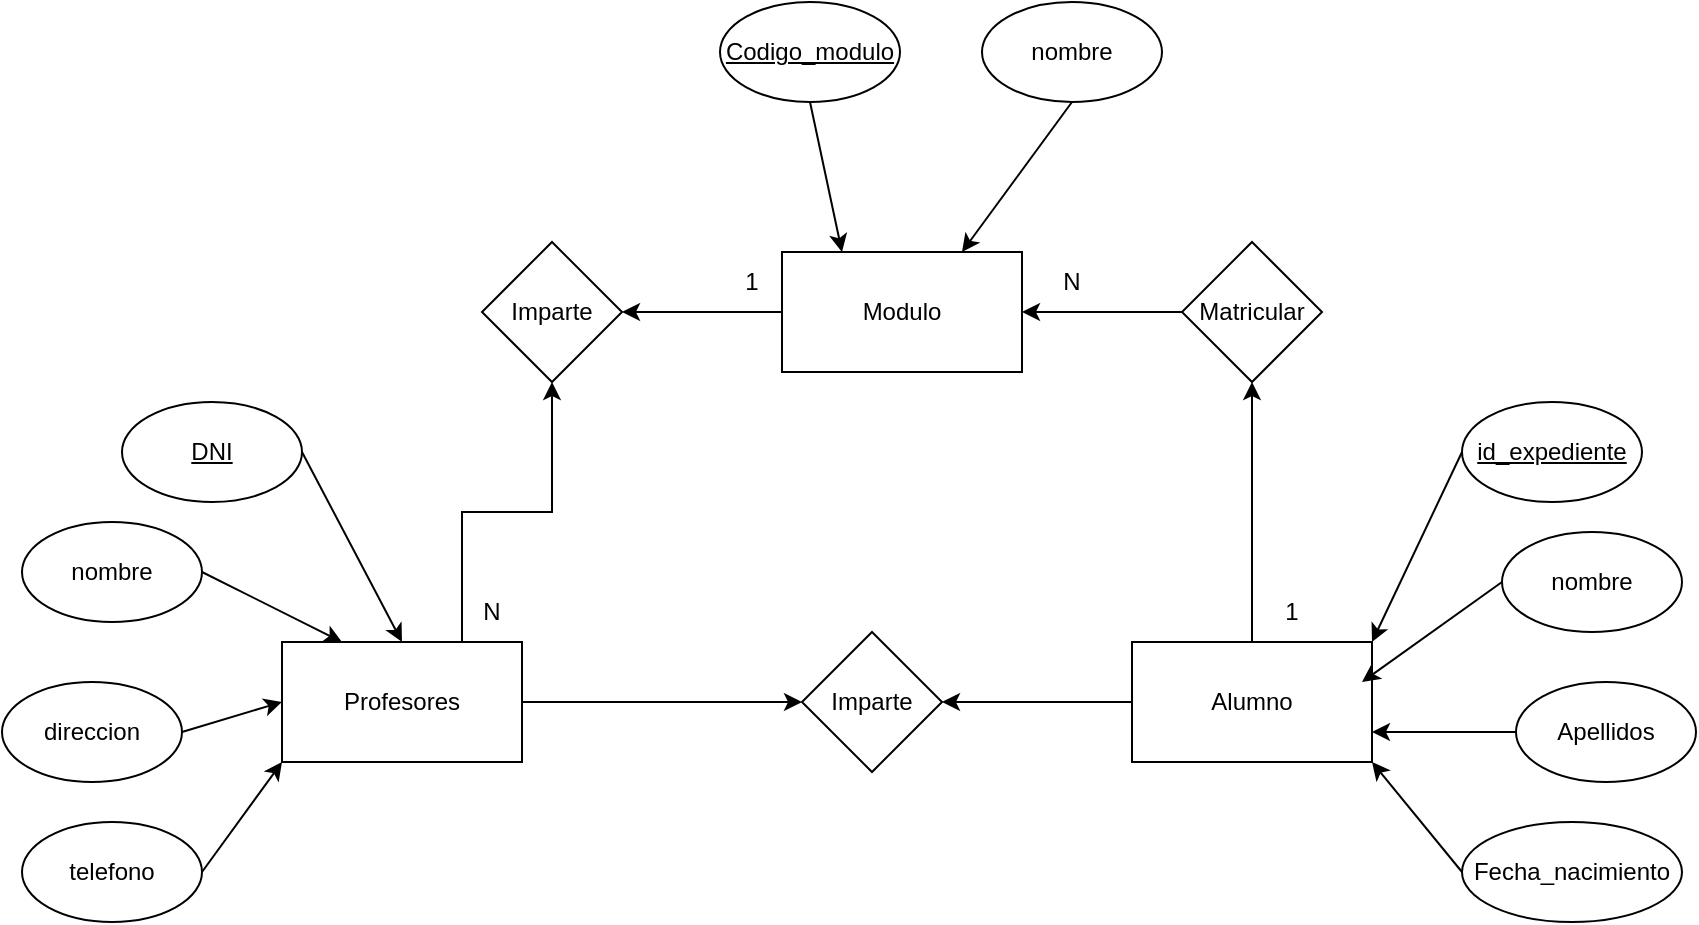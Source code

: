 <mxfile version="24.6.4" type="github">
  <diagram name="Página-1" id="NpOXHV-QXeUyOOc_j8zm">
    <mxGraphModel dx="2394" dy="1251" grid="1" gridSize="10" guides="1" tooltips="1" connect="1" arrows="1" fold="1" page="1" pageScale="1" pageWidth="827" pageHeight="1169" math="0" shadow="0">
      <root>
        <mxCell id="0" />
        <mxCell id="1" parent="0" />
        <mxCell id="fqqIP6eFxA6m0LQGmO3t-14" style="edgeStyle=orthogonalEdgeStyle;rounded=0;orthogonalLoop=1;jettySize=auto;html=1;entryX=0.5;entryY=1;entryDx=0;entryDy=0;exitX=0.75;exitY=0;exitDx=0;exitDy=0;" edge="1" parent="1" source="fqqIP6eFxA6m0LQGmO3t-1" target="fqqIP6eFxA6m0LQGmO3t-13">
          <mxGeometry relative="1" as="geometry" />
        </mxCell>
        <mxCell id="fqqIP6eFxA6m0LQGmO3t-37" style="edgeStyle=orthogonalEdgeStyle;rounded=0;orthogonalLoop=1;jettySize=auto;html=1;entryX=0;entryY=0.5;entryDx=0;entryDy=0;" edge="1" parent="1" source="fqqIP6eFxA6m0LQGmO3t-1" target="fqqIP6eFxA6m0LQGmO3t-35">
          <mxGeometry relative="1" as="geometry" />
        </mxCell>
        <mxCell id="fqqIP6eFxA6m0LQGmO3t-1" value="Profesores" style="rounded=0;whiteSpace=wrap;html=1;strokeColor=default;align=center;verticalAlign=middle;fontFamily=Helvetica;fontSize=12;fontColor=default;fillColor=default;" vertex="1" parent="1">
          <mxGeometry x="510" y="690" width="120" height="60" as="geometry" />
        </mxCell>
        <mxCell id="fqqIP6eFxA6m0LQGmO3t-2" value="Modulo" style="rounded=0;whiteSpace=wrap;html=1;strokeColor=default;align=center;verticalAlign=middle;fontFamily=Helvetica;fontSize=12;fontColor=default;fillColor=default;" vertex="1" parent="1">
          <mxGeometry x="760" y="495" width="120" height="60" as="geometry" />
        </mxCell>
        <mxCell id="fqqIP6eFxA6m0LQGmO3t-23" style="edgeStyle=orthogonalEdgeStyle;rounded=0;orthogonalLoop=1;jettySize=auto;html=1;entryX=0.5;entryY=1;entryDx=0;entryDy=0;" edge="1" parent="1" source="fqqIP6eFxA6m0LQGmO3t-3" target="fqqIP6eFxA6m0LQGmO3t-22">
          <mxGeometry relative="1" as="geometry" />
        </mxCell>
        <mxCell id="fqqIP6eFxA6m0LQGmO3t-36" style="edgeStyle=orthogonalEdgeStyle;rounded=0;orthogonalLoop=1;jettySize=auto;html=1;entryX=1;entryY=0.5;entryDx=0;entryDy=0;" edge="1" parent="1" source="fqqIP6eFxA6m0LQGmO3t-3" target="fqqIP6eFxA6m0LQGmO3t-35">
          <mxGeometry relative="1" as="geometry" />
        </mxCell>
        <mxCell id="fqqIP6eFxA6m0LQGmO3t-3" value="Alumno" style="rounded=0;whiteSpace=wrap;html=1;strokeColor=default;align=center;verticalAlign=middle;fontFamily=Helvetica;fontSize=12;fontColor=default;fillColor=default;" vertex="1" parent="1">
          <mxGeometry x="935" y="690" width="120" height="60" as="geometry" />
        </mxCell>
        <mxCell id="fqqIP6eFxA6m0LQGmO3t-5" value="&lt;u&gt;DNI&lt;/u&gt;" style="ellipse;whiteSpace=wrap;html=1;" vertex="1" parent="1">
          <mxGeometry x="430" y="570" width="90" height="50" as="geometry" />
        </mxCell>
        <mxCell id="fqqIP6eFxA6m0LQGmO3t-6" value="nombre" style="ellipse;whiteSpace=wrap;html=1;" vertex="1" parent="1">
          <mxGeometry x="380" y="630" width="90" height="50" as="geometry" />
        </mxCell>
        <mxCell id="fqqIP6eFxA6m0LQGmO3t-7" value="direccion" style="ellipse;whiteSpace=wrap;html=1;" vertex="1" parent="1">
          <mxGeometry x="370" y="710" width="90" height="50" as="geometry" />
        </mxCell>
        <mxCell id="fqqIP6eFxA6m0LQGmO3t-8" value="telefono" style="ellipse;whiteSpace=wrap;html=1;" vertex="1" parent="1">
          <mxGeometry x="380" y="780" width="90" height="50" as="geometry" />
        </mxCell>
        <mxCell id="fqqIP6eFxA6m0LQGmO3t-9" value="" style="endArrow=classic;html=1;rounded=0;exitX=1;exitY=0.5;exitDx=0;exitDy=0;entryX=0.5;entryY=0;entryDx=0;entryDy=0;" edge="1" parent="1" source="fqqIP6eFxA6m0LQGmO3t-5" target="fqqIP6eFxA6m0LQGmO3t-1">
          <mxGeometry width="50" height="50" relative="1" as="geometry">
            <mxPoint x="610" y="630" as="sourcePoint" />
            <mxPoint x="660" y="580" as="targetPoint" />
          </mxGeometry>
        </mxCell>
        <mxCell id="fqqIP6eFxA6m0LQGmO3t-10" value="" style="endArrow=classic;html=1;rounded=0;exitX=1;exitY=0.5;exitDx=0;exitDy=0;entryX=0.25;entryY=0;entryDx=0;entryDy=0;" edge="1" parent="1" source="fqqIP6eFxA6m0LQGmO3t-6" target="fqqIP6eFxA6m0LQGmO3t-1">
          <mxGeometry width="50" height="50" relative="1" as="geometry">
            <mxPoint x="530" y="605" as="sourcePoint" />
            <mxPoint x="580" y="700" as="targetPoint" />
          </mxGeometry>
        </mxCell>
        <mxCell id="fqqIP6eFxA6m0LQGmO3t-11" value="" style="endArrow=classic;html=1;rounded=0;exitX=1;exitY=0.5;exitDx=0;exitDy=0;entryX=0;entryY=0.5;entryDx=0;entryDy=0;entryPerimeter=0;" edge="1" parent="1" source="fqqIP6eFxA6m0LQGmO3t-7" target="fqqIP6eFxA6m0LQGmO3t-1">
          <mxGeometry width="50" height="50" relative="1" as="geometry">
            <mxPoint x="540" y="615" as="sourcePoint" />
            <mxPoint x="590" y="710" as="targetPoint" />
          </mxGeometry>
        </mxCell>
        <mxCell id="fqqIP6eFxA6m0LQGmO3t-12" value="" style="endArrow=classic;html=1;rounded=0;exitX=1;exitY=0.5;exitDx=0;exitDy=0;entryX=0;entryY=1;entryDx=0;entryDy=0;" edge="1" parent="1" source="fqqIP6eFxA6m0LQGmO3t-8" target="fqqIP6eFxA6m0LQGmO3t-1">
          <mxGeometry width="50" height="50" relative="1" as="geometry">
            <mxPoint x="550" y="625" as="sourcePoint" />
            <mxPoint x="600" y="720" as="targetPoint" />
          </mxGeometry>
        </mxCell>
        <mxCell id="fqqIP6eFxA6m0LQGmO3t-13" value="Imparte" style="rhombus;whiteSpace=wrap;html=1;" vertex="1" parent="1">
          <mxGeometry x="610" y="490" width="70" height="70" as="geometry" />
        </mxCell>
        <mxCell id="fqqIP6eFxA6m0LQGmO3t-15" style="edgeStyle=orthogonalEdgeStyle;rounded=0;orthogonalLoop=1;jettySize=auto;html=1;entryX=1;entryY=0.5;entryDx=0;entryDy=0;exitX=0;exitY=0.5;exitDx=0;exitDy=0;" edge="1" parent="1" source="fqqIP6eFxA6m0LQGmO3t-2" target="fqqIP6eFxA6m0LQGmO3t-13">
          <mxGeometry relative="1" as="geometry">
            <mxPoint x="610" y="700" as="sourcePoint" />
            <mxPoint x="655" y="570" as="targetPoint" />
          </mxGeometry>
        </mxCell>
        <mxCell id="fqqIP6eFxA6m0LQGmO3t-16" value="&lt;u&gt;Codigo_modulo&lt;/u&gt;" style="ellipse;whiteSpace=wrap;html=1;" vertex="1" parent="1">
          <mxGeometry x="729" y="370" width="90" height="50" as="geometry" />
        </mxCell>
        <mxCell id="fqqIP6eFxA6m0LQGmO3t-17" value="nombre" style="ellipse;whiteSpace=wrap;html=1;" vertex="1" parent="1">
          <mxGeometry x="860" y="370" width="90" height="50" as="geometry" />
        </mxCell>
        <mxCell id="fqqIP6eFxA6m0LQGmO3t-18" value="" style="endArrow=classic;html=1;rounded=0;exitX=0.5;exitY=1;exitDx=0;exitDy=0;entryX=0.25;entryY=0;entryDx=0;entryDy=0;" edge="1" parent="1" source="fqqIP6eFxA6m0LQGmO3t-16" target="fqqIP6eFxA6m0LQGmO3t-2">
          <mxGeometry width="50" height="50" relative="1" as="geometry">
            <mxPoint x="530" y="605" as="sourcePoint" />
            <mxPoint x="580" y="700" as="targetPoint" />
          </mxGeometry>
        </mxCell>
        <mxCell id="fqqIP6eFxA6m0LQGmO3t-19" value="" style="endArrow=classic;html=1;rounded=0;exitX=0.5;exitY=1;exitDx=0;exitDy=0;entryX=0.75;entryY=0;entryDx=0;entryDy=0;" edge="1" parent="1" source="fqqIP6eFxA6m0LQGmO3t-17" target="fqqIP6eFxA6m0LQGmO3t-2">
          <mxGeometry width="50" height="50" relative="1" as="geometry">
            <mxPoint x="784" y="430" as="sourcePoint" />
            <mxPoint x="800" y="505" as="targetPoint" />
          </mxGeometry>
        </mxCell>
        <mxCell id="fqqIP6eFxA6m0LQGmO3t-20" value="N" style="text;html=1;align=center;verticalAlign=middle;whiteSpace=wrap;rounded=0;" vertex="1" parent="1">
          <mxGeometry x="600" y="660" width="30" height="30" as="geometry" />
        </mxCell>
        <mxCell id="fqqIP6eFxA6m0LQGmO3t-21" value="1" style="text;html=1;align=center;verticalAlign=middle;whiteSpace=wrap;rounded=0;" vertex="1" parent="1">
          <mxGeometry x="730" y="495" width="30" height="30" as="geometry" />
        </mxCell>
        <mxCell id="fqqIP6eFxA6m0LQGmO3t-24" style="edgeStyle=orthogonalEdgeStyle;rounded=0;orthogonalLoop=1;jettySize=auto;html=1;entryX=1;entryY=0.5;entryDx=0;entryDy=0;" edge="1" parent="1" source="fqqIP6eFxA6m0LQGmO3t-22" target="fqqIP6eFxA6m0LQGmO3t-2">
          <mxGeometry relative="1" as="geometry" />
        </mxCell>
        <mxCell id="fqqIP6eFxA6m0LQGmO3t-22" value="Matricular" style="rhombus;whiteSpace=wrap;html=1;" vertex="1" parent="1">
          <mxGeometry x="960" y="490" width="70" height="70" as="geometry" />
        </mxCell>
        <mxCell id="fqqIP6eFxA6m0LQGmO3t-25" value="1" style="text;html=1;align=center;verticalAlign=middle;whiteSpace=wrap;rounded=0;" vertex="1" parent="1">
          <mxGeometry x="1000" y="660" width="30" height="30" as="geometry" />
        </mxCell>
        <mxCell id="fqqIP6eFxA6m0LQGmO3t-26" value="N" style="text;html=1;align=center;verticalAlign=middle;whiteSpace=wrap;rounded=0;" vertex="1" parent="1">
          <mxGeometry x="890" y="495" width="30" height="30" as="geometry" />
        </mxCell>
        <mxCell id="fqqIP6eFxA6m0LQGmO3t-27" value="nombre" style="ellipse;whiteSpace=wrap;html=1;" vertex="1" parent="1">
          <mxGeometry x="1120" y="635" width="90" height="50" as="geometry" />
        </mxCell>
        <mxCell id="fqqIP6eFxA6m0LQGmO3t-28" value="Apellidos" style="ellipse;whiteSpace=wrap;html=1;" vertex="1" parent="1">
          <mxGeometry x="1127" y="710" width="90" height="50" as="geometry" />
        </mxCell>
        <mxCell id="fqqIP6eFxA6m0LQGmO3t-29" value="Fecha_nacimiento" style="ellipse;whiteSpace=wrap;html=1;" vertex="1" parent="1">
          <mxGeometry x="1100" y="780" width="110" height="50" as="geometry" />
        </mxCell>
        <mxCell id="fqqIP6eFxA6m0LQGmO3t-30" value="" style="endArrow=classic;html=1;rounded=0;exitX=0;exitY=0.5;exitDx=0;exitDy=0;entryX=1;entryY=0;entryDx=0;entryDy=0;" edge="1" parent="1" source="fqqIP6eFxA6m0LQGmO3t-31" target="fqqIP6eFxA6m0LQGmO3t-3">
          <mxGeometry width="50" height="50" relative="1" as="geometry">
            <mxPoint x="1010" y="880" as="sourcePoint" />
            <mxPoint x="1060" y="975" as="targetPoint" />
          </mxGeometry>
        </mxCell>
        <mxCell id="fqqIP6eFxA6m0LQGmO3t-31" value="&lt;u&gt;id_expediente&lt;/u&gt;" style="ellipse;whiteSpace=wrap;html=1;" vertex="1" parent="1">
          <mxGeometry x="1100" y="570" width="90" height="50" as="geometry" />
        </mxCell>
        <mxCell id="fqqIP6eFxA6m0LQGmO3t-32" value="" style="endArrow=classic;html=1;rounded=0;exitX=0;exitY=0.5;exitDx=0;exitDy=0;" edge="1" parent="1" source="fqqIP6eFxA6m0LQGmO3t-27">
          <mxGeometry width="50" height="50" relative="1" as="geometry">
            <mxPoint x="1110" y="605" as="sourcePoint" />
            <mxPoint x="1050" y="710" as="targetPoint" />
          </mxGeometry>
        </mxCell>
        <mxCell id="fqqIP6eFxA6m0LQGmO3t-33" value="" style="endArrow=classic;html=1;rounded=0;exitX=0;exitY=0.5;exitDx=0;exitDy=0;entryX=1;entryY=0.75;entryDx=0;entryDy=0;" edge="1" parent="1" source="fqqIP6eFxA6m0LQGmO3t-28" target="fqqIP6eFxA6m0LQGmO3t-3">
          <mxGeometry width="50" height="50" relative="1" as="geometry">
            <mxPoint x="1120" y="615" as="sourcePoint" />
            <mxPoint x="1075" y="710" as="targetPoint" />
          </mxGeometry>
        </mxCell>
        <mxCell id="fqqIP6eFxA6m0LQGmO3t-34" value="" style="endArrow=classic;html=1;rounded=0;exitX=0;exitY=0.5;exitDx=0;exitDy=0;entryX=1;entryY=1;entryDx=0;entryDy=0;" edge="1" parent="1" source="fqqIP6eFxA6m0LQGmO3t-29" target="fqqIP6eFxA6m0LQGmO3t-3">
          <mxGeometry width="50" height="50" relative="1" as="geometry">
            <mxPoint x="1137" y="745" as="sourcePoint" />
            <mxPoint x="1065" y="730" as="targetPoint" />
          </mxGeometry>
        </mxCell>
        <mxCell id="fqqIP6eFxA6m0LQGmO3t-35" value="Imparte" style="rhombus;whiteSpace=wrap;html=1;" vertex="1" parent="1">
          <mxGeometry x="770" y="685" width="70" height="70" as="geometry" />
        </mxCell>
      </root>
    </mxGraphModel>
  </diagram>
</mxfile>
